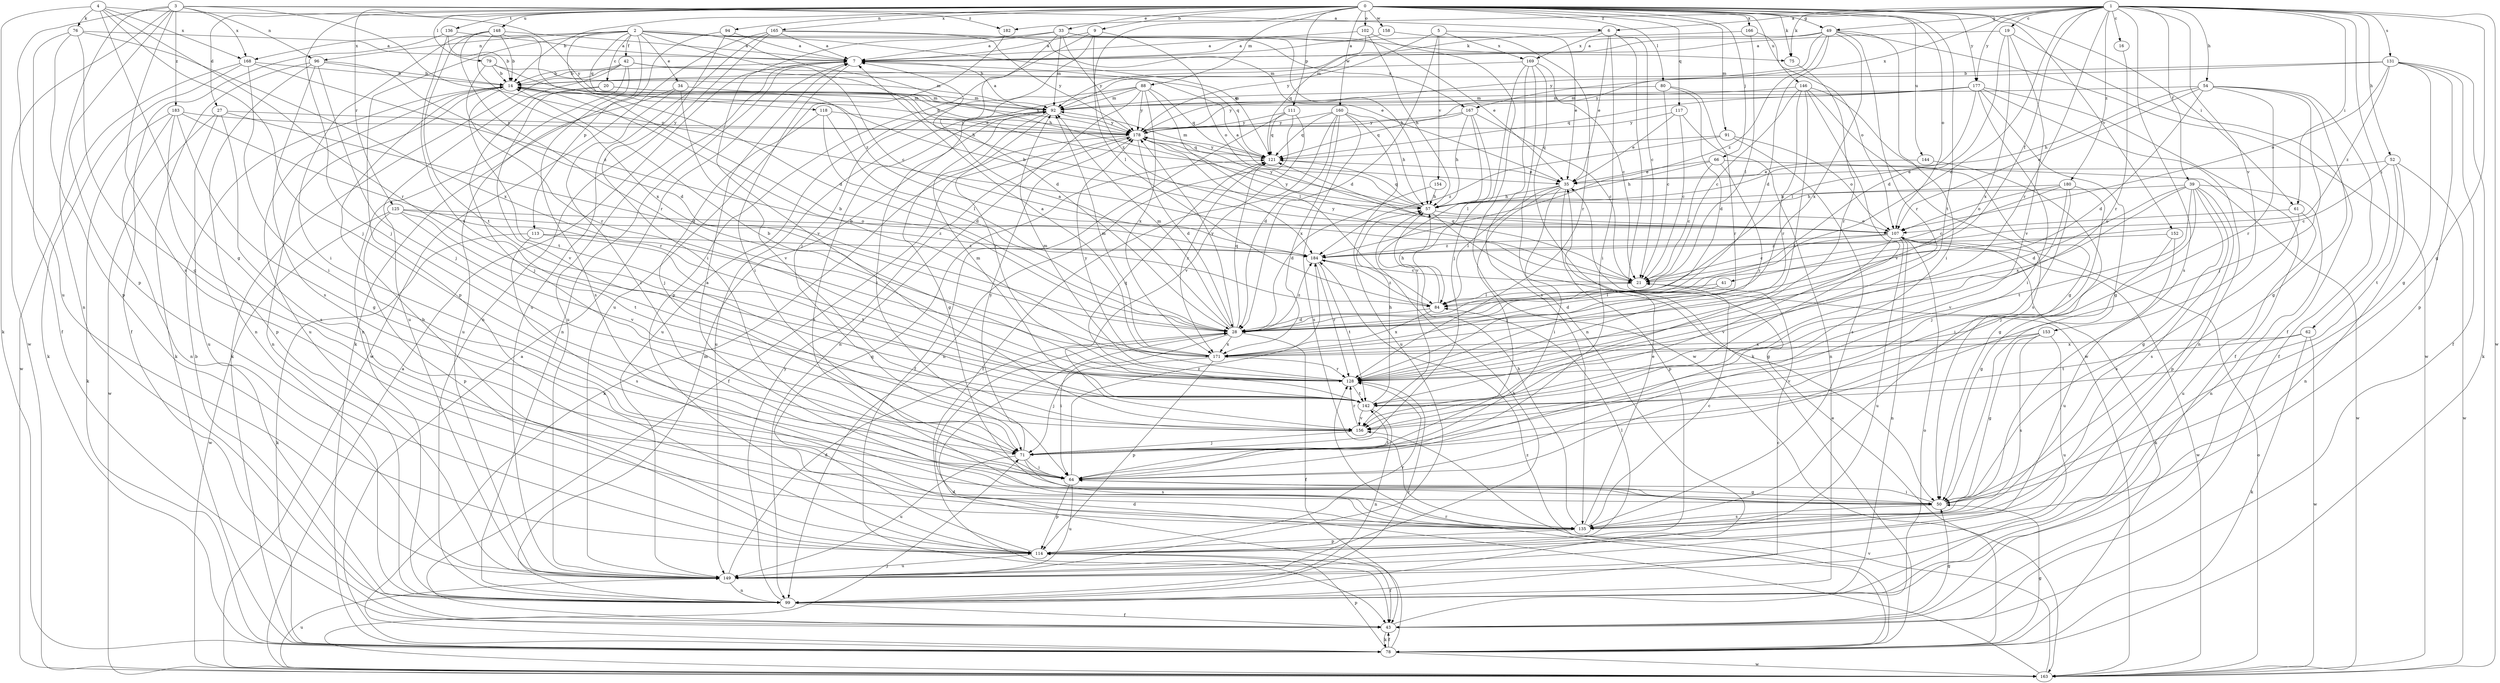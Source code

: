 strict digraph  {
0;
1;
2;
3;
4;
5;
6;
7;
9;
14;
16;
19;
20;
21;
27;
28;
33;
34;
35;
39;
41;
42;
43;
49;
50;
52;
54;
57;
61;
62;
64;
66;
71;
75;
76;
78;
79;
80;
84;
88;
91;
92;
94;
96;
99;
102;
107;
111;
113;
114;
117;
118;
121;
125;
128;
131;
135;
136;
142;
144;
146;
148;
149;
152;
153;
154;
156;
158;
160;
163;
165;
166;
167;
168;
169;
171;
177;
178;
180;
182;
183;
184;
0 -> 9  [label=b];
0 -> 14  [label=b];
0 -> 27  [label=d];
0 -> 33  [label=e];
0 -> 49  [label=g];
0 -> 61  [label=i];
0 -> 66  [label=j];
0 -> 71  [label=j];
0 -> 75  [label=k];
0 -> 79  [label=l];
0 -> 80  [label=l];
0 -> 84  [label=l];
0 -> 88  [label=m];
0 -> 91  [label=m];
0 -> 94  [label=n];
0 -> 102  [label=o];
0 -> 107  [label=o];
0 -> 111  [label=p];
0 -> 117  [label=q];
0 -> 125  [label=r];
0 -> 136  [label=t];
0 -> 142  [label=t];
0 -> 144  [label=u];
0 -> 146  [label=u];
0 -> 148  [label=u];
0 -> 152  [label=v];
0 -> 158  [label=w];
0 -> 160  [label=w];
0 -> 165  [label=x];
0 -> 166  [label=x];
0 -> 177  [label=y];
1 -> 6  [label=a];
1 -> 16  [label=c];
1 -> 19  [label=c];
1 -> 28  [label=d];
1 -> 39  [label=f];
1 -> 41  [label=f];
1 -> 49  [label=g];
1 -> 50  [label=g];
1 -> 52  [label=h];
1 -> 54  [label=h];
1 -> 61  [label=i];
1 -> 62  [label=i];
1 -> 75  [label=k];
1 -> 128  [label=r];
1 -> 131  [label=s];
1 -> 135  [label=s];
1 -> 153  [label=v];
1 -> 163  [label=w];
1 -> 167  [label=x];
1 -> 177  [label=y];
1 -> 180  [label=z];
1 -> 182  [label=z];
2 -> 20  [label=c];
2 -> 21  [label=c];
2 -> 28  [label=d];
2 -> 34  [label=e];
2 -> 42  [label=f];
2 -> 57  [label=h];
2 -> 75  [label=k];
2 -> 96  [label=n];
2 -> 113  [label=p];
2 -> 114  [label=p];
2 -> 118  [label=q];
2 -> 121  [label=q];
2 -> 167  [label=x];
2 -> 168  [label=x];
3 -> 6  [label=a];
3 -> 96  [label=n];
3 -> 99  [label=n];
3 -> 107  [label=o];
3 -> 114  [label=p];
3 -> 135  [label=s];
3 -> 149  [label=u];
3 -> 163  [label=w];
3 -> 168  [label=x];
3 -> 182  [label=z];
3 -> 183  [label=z];
4 -> 50  [label=g];
4 -> 71  [label=j];
4 -> 76  [label=k];
4 -> 78  [label=k];
4 -> 128  [label=r];
4 -> 168  [label=x];
4 -> 178  [label=y];
5 -> 28  [label=d];
5 -> 35  [label=e];
5 -> 154  [label=v];
5 -> 169  [label=x];
5 -> 178  [label=y];
6 -> 21  [label=c];
6 -> 35  [label=e];
6 -> 64  [label=i];
6 -> 92  [label=m];
6 -> 163  [label=w];
6 -> 169  [label=x];
7 -> 14  [label=b];
7 -> 64  [label=i];
7 -> 99  [label=n];
7 -> 149  [label=u];
9 -> 7  [label=a];
9 -> 71  [label=j];
9 -> 107  [label=o];
9 -> 114  [label=p];
9 -> 184  [label=z];
14 -> 92  [label=m];
14 -> 99  [label=n];
14 -> 142  [label=t];
14 -> 149  [label=u];
16 -> 128  [label=r];
19 -> 7  [label=a];
19 -> 28  [label=d];
19 -> 43  [label=f];
19 -> 156  [label=v];
19 -> 171  [label=x];
20 -> 71  [label=j];
20 -> 92  [label=m];
20 -> 156  [label=v];
20 -> 178  [label=y];
21 -> 84  [label=l];
21 -> 121  [label=q];
21 -> 178  [label=y];
27 -> 28  [label=d];
27 -> 135  [label=s];
27 -> 149  [label=u];
27 -> 163  [label=w];
27 -> 178  [label=y];
28 -> 7  [label=a];
28 -> 14  [label=b];
28 -> 43  [label=f];
28 -> 64  [label=i];
28 -> 92  [label=m];
28 -> 121  [label=q];
28 -> 171  [label=x];
28 -> 178  [label=y];
28 -> 184  [label=z];
33 -> 7  [label=a];
33 -> 28  [label=d];
33 -> 35  [label=e];
33 -> 57  [label=h];
33 -> 92  [label=m];
33 -> 156  [label=v];
33 -> 178  [label=y];
34 -> 64  [label=i];
34 -> 92  [label=m];
34 -> 149  [label=u];
34 -> 156  [label=v];
35 -> 57  [label=h];
35 -> 64  [label=i];
35 -> 71  [label=j];
35 -> 84  [label=l];
35 -> 114  [label=p];
39 -> 28  [label=d];
39 -> 50  [label=g];
39 -> 57  [label=h];
39 -> 71  [label=j];
39 -> 99  [label=n];
39 -> 114  [label=p];
39 -> 135  [label=s];
39 -> 142  [label=t];
39 -> 171  [label=x];
41 -> 28  [label=d];
41 -> 84  [label=l];
42 -> 14  [label=b];
42 -> 57  [label=h];
42 -> 78  [label=k];
42 -> 99  [label=n];
42 -> 121  [label=q];
42 -> 135  [label=s];
42 -> 149  [label=u];
43 -> 14  [label=b];
43 -> 50  [label=g];
43 -> 78  [label=k];
43 -> 107  [label=o];
49 -> 7  [label=a];
49 -> 28  [label=d];
49 -> 64  [label=i];
49 -> 92  [label=m];
49 -> 128  [label=r];
49 -> 163  [label=w];
49 -> 171  [label=x];
49 -> 178  [label=y];
49 -> 184  [label=z];
50 -> 7  [label=a];
50 -> 64  [label=i];
50 -> 135  [label=s];
52 -> 21  [label=c];
52 -> 35  [label=e];
52 -> 99  [label=n];
52 -> 142  [label=t];
52 -> 163  [label=w];
54 -> 28  [label=d];
54 -> 43  [label=f];
54 -> 50  [label=g];
54 -> 57  [label=h];
54 -> 71  [label=j];
54 -> 92  [label=m];
54 -> 107  [label=o];
54 -> 128  [label=r];
57 -> 7  [label=a];
57 -> 50  [label=g];
57 -> 107  [label=o];
57 -> 121  [label=q];
57 -> 178  [label=y];
61 -> 107  [label=o];
61 -> 135  [label=s];
61 -> 149  [label=u];
62 -> 78  [label=k];
62 -> 142  [label=t];
62 -> 163  [label=w];
62 -> 171  [label=x];
64 -> 50  [label=g];
64 -> 114  [label=p];
64 -> 142  [label=t];
64 -> 149  [label=u];
64 -> 184  [label=z];
66 -> 21  [label=c];
66 -> 35  [label=e];
66 -> 57  [label=h];
66 -> 128  [label=r];
66 -> 163  [label=w];
71 -> 64  [label=i];
71 -> 135  [label=s];
71 -> 149  [label=u];
71 -> 178  [label=y];
75 -> 128  [label=r];
76 -> 7  [label=a];
76 -> 43  [label=f];
76 -> 50  [label=g];
76 -> 114  [label=p];
76 -> 171  [label=x];
78 -> 7  [label=a];
78 -> 28  [label=d];
78 -> 35  [label=e];
78 -> 43  [label=f];
78 -> 50  [label=g];
78 -> 114  [label=p];
78 -> 128  [label=r];
78 -> 163  [label=w];
78 -> 184  [label=z];
79 -> 14  [label=b];
79 -> 35  [label=e];
79 -> 92  [label=m];
79 -> 128  [label=r];
80 -> 21  [label=c];
80 -> 28  [label=d];
80 -> 92  [label=m];
80 -> 128  [label=r];
84 -> 28  [label=d];
84 -> 57  [label=h];
84 -> 171  [label=x];
84 -> 184  [label=z];
88 -> 64  [label=i];
88 -> 84  [label=l];
88 -> 92  [label=m];
88 -> 99  [label=n];
88 -> 121  [label=q];
88 -> 149  [label=u];
88 -> 171  [label=x];
88 -> 178  [label=y];
91 -> 107  [label=o];
91 -> 121  [label=q];
91 -> 135  [label=s];
91 -> 184  [label=z];
92 -> 7  [label=a];
92 -> 50  [label=g];
92 -> 128  [label=r];
92 -> 135  [label=s];
92 -> 149  [label=u];
92 -> 178  [label=y];
94 -> 7  [label=a];
94 -> 64  [label=i];
94 -> 78  [label=k];
96 -> 14  [label=b];
96 -> 28  [label=d];
96 -> 71  [label=j];
96 -> 78  [label=k];
96 -> 99  [label=n];
96 -> 135  [label=s];
99 -> 21  [label=c];
99 -> 43  [label=f];
99 -> 92  [label=m];
99 -> 128  [label=r];
99 -> 178  [label=y];
102 -> 7  [label=a];
102 -> 57  [label=h];
102 -> 121  [label=q];
102 -> 163  [label=w];
107 -> 14  [label=b];
107 -> 21  [label=c];
107 -> 78  [label=k];
107 -> 99  [label=n];
107 -> 149  [label=u];
107 -> 156  [label=v];
107 -> 163  [label=w];
107 -> 178  [label=y];
107 -> 184  [label=z];
111 -> 43  [label=f];
111 -> 99  [label=n];
111 -> 121  [label=q];
111 -> 156  [label=v];
111 -> 178  [label=y];
113 -> 78  [label=k];
113 -> 135  [label=s];
113 -> 142  [label=t];
113 -> 184  [label=z];
114 -> 14  [label=b];
114 -> 43  [label=f];
114 -> 84  [label=l];
114 -> 121  [label=q];
114 -> 128  [label=r];
114 -> 149  [label=u];
117 -> 21  [label=c];
117 -> 35  [label=e];
117 -> 99  [label=n];
117 -> 178  [label=y];
118 -> 28  [label=d];
118 -> 71  [label=j];
118 -> 84  [label=l];
118 -> 178  [label=y];
121 -> 35  [label=e];
121 -> 92  [label=m];
121 -> 171  [label=x];
121 -> 178  [label=y];
125 -> 107  [label=o];
125 -> 114  [label=p];
125 -> 142  [label=t];
125 -> 156  [label=v];
125 -> 163  [label=w];
125 -> 184  [label=z];
128 -> 14  [label=b];
128 -> 92  [label=m];
128 -> 142  [label=t];
128 -> 178  [label=y];
131 -> 14  [label=b];
131 -> 43  [label=f];
131 -> 50  [label=g];
131 -> 78  [label=k];
131 -> 107  [label=o];
131 -> 114  [label=p];
131 -> 178  [label=y];
131 -> 184  [label=z];
135 -> 21  [label=c];
135 -> 35  [label=e];
135 -> 57  [label=h];
135 -> 114  [label=p];
136 -> 7  [label=a];
136 -> 14  [label=b];
136 -> 43  [label=f];
136 -> 142  [label=t];
142 -> 57  [label=h];
142 -> 92  [label=m];
142 -> 99  [label=n];
142 -> 121  [label=q];
142 -> 156  [label=v];
144 -> 35  [label=e];
144 -> 50  [label=g];
146 -> 21  [label=c];
146 -> 50  [label=g];
146 -> 92  [label=m];
146 -> 128  [label=r];
146 -> 135  [label=s];
146 -> 142  [label=t];
146 -> 156  [label=v];
148 -> 7  [label=a];
148 -> 14  [label=b];
148 -> 64  [label=i];
148 -> 128  [label=r];
148 -> 142  [label=t];
148 -> 171  [label=x];
148 -> 184  [label=z];
149 -> 28  [label=d];
149 -> 57  [label=h];
149 -> 99  [label=n];
152 -> 50  [label=g];
152 -> 149  [label=u];
152 -> 184  [label=z];
153 -> 50  [label=g];
153 -> 135  [label=s];
153 -> 149  [label=u];
153 -> 156  [label=v];
153 -> 171  [label=x];
154 -> 28  [label=d];
154 -> 57  [label=h];
156 -> 71  [label=j];
156 -> 128  [label=r];
158 -> 7  [label=a];
158 -> 128  [label=r];
160 -> 28  [label=d];
160 -> 43  [label=f];
160 -> 57  [label=h];
160 -> 121  [label=q];
160 -> 135  [label=s];
160 -> 149  [label=u];
160 -> 171  [label=x];
160 -> 178  [label=y];
163 -> 7  [label=a];
163 -> 28  [label=d];
163 -> 71  [label=j];
163 -> 107  [label=o];
163 -> 149  [label=u];
163 -> 156  [label=v];
165 -> 7  [label=a];
165 -> 35  [label=e];
165 -> 99  [label=n];
165 -> 149  [label=u];
165 -> 163  [label=w];
165 -> 178  [label=y];
166 -> 7  [label=a];
166 -> 84  [label=l];
166 -> 107  [label=o];
167 -> 21  [label=c];
167 -> 57  [label=h];
167 -> 84  [label=l];
167 -> 121  [label=q];
167 -> 156  [label=v];
167 -> 178  [label=y];
168 -> 14  [label=b];
168 -> 64  [label=i];
168 -> 78  [label=k];
168 -> 163  [label=w];
168 -> 184  [label=z];
169 -> 14  [label=b];
169 -> 21  [label=c];
169 -> 71  [label=j];
169 -> 78  [label=k];
169 -> 99  [label=n];
169 -> 135  [label=s];
171 -> 7  [label=a];
171 -> 14  [label=b];
171 -> 71  [label=j];
171 -> 92  [label=m];
171 -> 114  [label=p];
171 -> 128  [label=r];
177 -> 43  [label=f];
177 -> 50  [label=g];
177 -> 64  [label=i];
177 -> 84  [label=l];
177 -> 92  [label=m];
177 -> 99  [label=n];
177 -> 121  [label=q];
177 -> 178  [label=y];
178 -> 14  [label=b];
178 -> 28  [label=d];
178 -> 43  [label=f];
178 -> 78  [label=k];
178 -> 121  [label=q];
180 -> 21  [label=c];
180 -> 57  [label=h];
180 -> 64  [label=i];
180 -> 71  [label=j];
180 -> 107  [label=o];
180 -> 156  [label=v];
182 -> 149  [label=u];
183 -> 50  [label=g];
183 -> 78  [label=k];
183 -> 99  [label=n];
183 -> 114  [label=p];
183 -> 128  [label=r];
183 -> 178  [label=y];
184 -> 21  [label=c];
184 -> 128  [label=r];
184 -> 142  [label=t];
}
